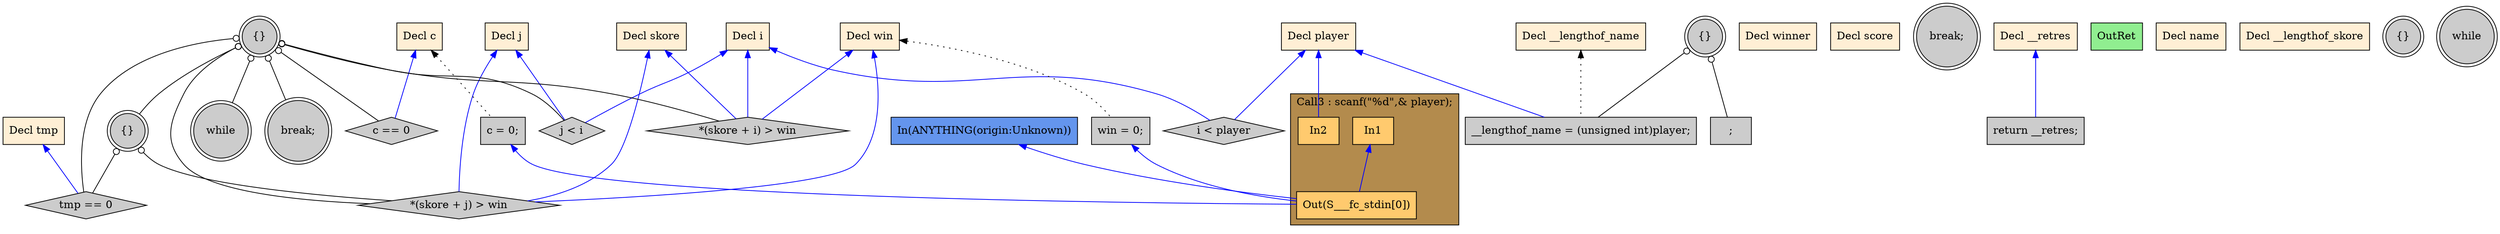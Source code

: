 digraph G {
  rankdir=TB;
  node [style="filled", ];
  32 [label="tmp == 0", fillcolor="#CCCCCC", shape=diamond, ];
  33 [label="*(skore + j) > win", fillcolor="#CCCCCC", shape=diamond, ];
  34 [label="c == 0", fillcolor="#CCCCCC", shape=diamond, ];
  2 [label="Decl winner", fillcolor="#FFEFD5", shape=box, ];
  35 [label="*(skore + i) > win", fillcolor="#CCCCCC", shape=diamond, ];
  3 [label="Decl score", fillcolor="#FFEFD5", shape=box, ];
  36 [label="break;", fillcolor="#CCCCCC", shape=doublecircle, ];
  4 [label="Decl player", fillcolor="#FFEFD5", shape=box, ];
  37 [label="return __retres;", fillcolor="#CCCCCC", shape=box, ];
  5 [label="Decl i", fillcolor="#FFEFD5", shape=box, ];
  38 [label="OutRet", fillcolor="#90EE90", shape=box, ];
  6 [label="Decl j", fillcolor="#FFEFD5", shape=box, ];
  39 [label="In(ANYTHING(origin:Unknown))", fillcolor="#6495ED", shape=box, ];
  7 [label="Decl win", fillcolor="#FFEFD5", shape=box, ];
  8 [label="Decl c", fillcolor="#FFEFD5", shape=box, ];
  9 [label="Decl name", fillcolor="#FFEFD5", shape=box, ];
  10 [label="Decl __lengthof_name", fillcolor="#FFEFD5", shape=box, ];
  11 [label="Decl skore", fillcolor="#FFEFD5", shape=box, ];
  12 [label="Decl __lengthof_skore", fillcolor="#FFEFD5", shape=box, ];
  13 [label="Decl tmp", fillcolor="#FFEFD5", shape=box, ];
  14 [label="Decl __retres", fillcolor="#FFEFD5", shape=box, ];
  15 [label="win = 0;", fillcolor="#CCCCCC", shape=box, ];
  16 [label="c = 0;", fillcolor="#CCCCCC", shape=box, ];
  18 [label="In1", fillcolor="#FFCA6E", shape=box, ];
  19 [label="In2", fillcolor="#FFCA6E", shape=box, ];
  20 [label="Out(S___fc_stdin[0])", fillcolor="#FFCA6E", shape=box, ];
  21 [label="{}", fillcolor="#CCCCCC", shape=doublecircle, ];
  22 [label=";", fillcolor="#CCCCCC", shape=box, ];
  23 [label="__lengthof_name = (unsigned int)player;", fillcolor="#CCCCCC",
      shape=box, ];
  24 [label="{}", fillcolor="#CCCCCC", shape=doublecircle, ];
  25 [label="while", fillcolor="#CCCCCC", shape=doublecircle, ];
  26 [label="i < player", fillcolor="#CCCCCC", shape=diamond, ];
  27 [label="{}", fillcolor="#CCCCCC", shape=doublecircle, ];
  28 [label="while", fillcolor="#CCCCCC", shape=doublecircle, ];
  29 [label="j < i", fillcolor="#CCCCCC", shape=diamond, ];
  30 [label="break;", fillcolor="#CCCCCC", shape=doublecircle, ];
  31 [label="{}", fillcolor="#CCCCCC", shape=doublecircle, ];
  
  subgraph cluster_Call3 { label="Call3 : scanf(\"%d\",& player);";
                           fillcolor="#B38B4D"; style="filled"; 20;19;18;
     };
  
  edge [dir=back, ];
  13 -> 32 [color="#0000FF", ];
  27 -> 32 [color="#000000", arrowtail=odot, ];
  31 -> 32 [color="#000000", arrowtail=odot, ];
  6 -> 33 [color="#0000FF", ];
  7 -> 33 [color="#0000FF", ];
  11 -> 33 [color="#0000FF", ];
  27 -> 33 [color="#000000", arrowtail=odot, ];
  31 -> 33 [color="#000000", arrowtail=odot, ];
  8 -> 34 [color="#0000FF", ];
  27 -> 34 [color="#000000", arrowtail=odot, ];
  5 -> 35 [color="#0000FF", ];
  7 -> 35 [color="#0000FF", ];
  11 -> 35 [color="#0000FF", ];
  27 -> 35 [color="#000000", arrowtail=odot, ];
  14 -> 37 [color="#0000FF", ];
  7 -> 15 [color="#000000", style="dotted", ];
  8 -> 16 [color="#000000", style="dotted", ];
  4 -> 19 [color="#0000FF", ];
  15 -> 20 [color="#0000FF", ];
  16 -> 20 [color="#0000FF", ];
  18 -> 20 [color="#0000FF", ];
  39 -> 20 [color="#0000FF", ];
  21 -> 22 [color="#000000", arrowtail=odot, ];
  4 -> 23 [color="#0000FF", ];
  10 -> 23 [color="#000000", style="dotted", ];
  21 -> 23 [color="#000000", arrowtail=odot, ];
  4 -> 26 [color="#0000FF", ];
  5 -> 26 [color="#0000FF", ];
  27 -> 28 [color="#000000", arrowtail=odot, ];
  5 -> 29 [color="#0000FF", ];
  6 -> 29 [color="#0000FF", ];
  27 -> 29 [color="#000000", arrowtail=odot, ];
  27 -> 30 [color="#000000", arrowtail=odot, ];
  27 -> 31 [color="#000000", arrowtail=odot, ];
  
  }